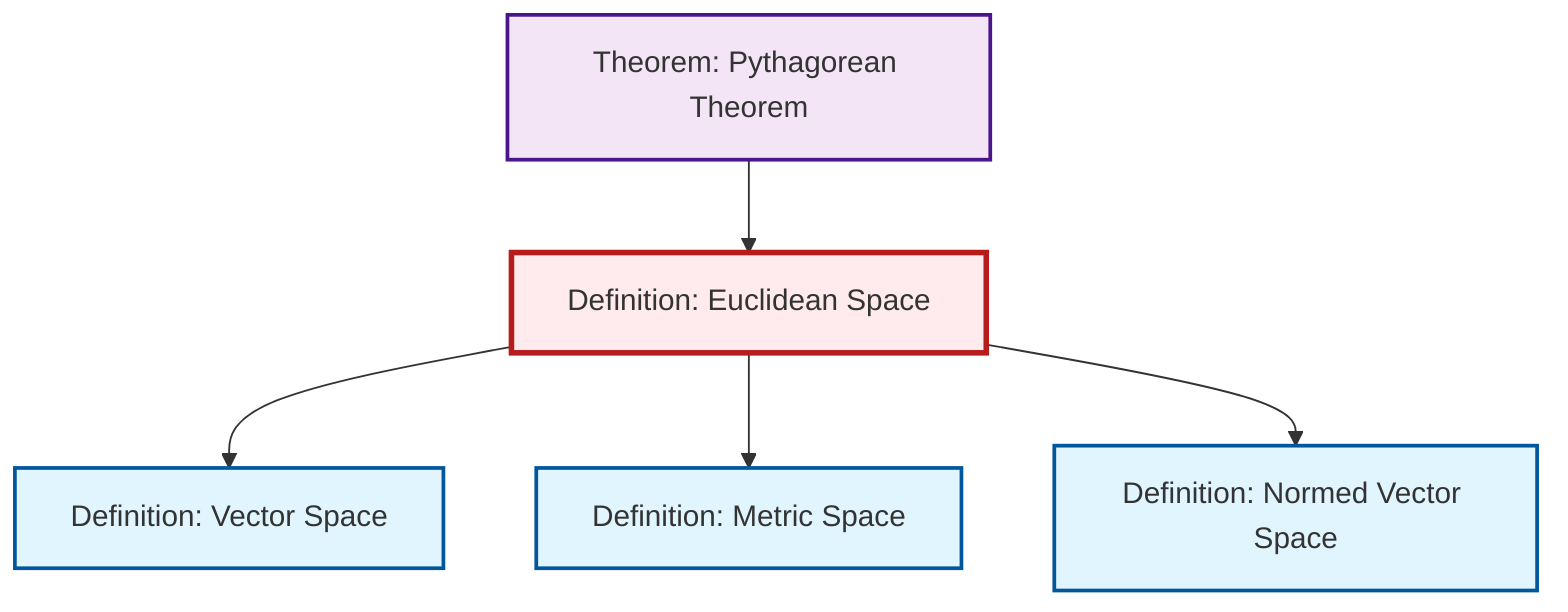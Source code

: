 graph TD
    classDef definition fill:#e1f5fe,stroke:#01579b,stroke-width:2px
    classDef theorem fill:#f3e5f5,stroke:#4a148c,stroke-width:2px
    classDef axiom fill:#fff3e0,stroke:#e65100,stroke-width:2px
    classDef example fill:#e8f5e9,stroke:#1b5e20,stroke-width:2px
    classDef current fill:#ffebee,stroke:#b71c1c,stroke-width:3px
    def-normed-vector-space["Definition: Normed Vector Space"]:::definition
    thm-pythagorean["Theorem: Pythagorean Theorem"]:::theorem
    def-euclidean-space["Definition: Euclidean Space"]:::definition
    def-metric-space["Definition: Metric Space"]:::definition
    def-vector-space["Definition: Vector Space"]:::definition
    def-euclidean-space --> def-vector-space
    def-euclidean-space --> def-metric-space
    thm-pythagorean --> def-euclidean-space
    def-euclidean-space --> def-normed-vector-space
    class def-euclidean-space current